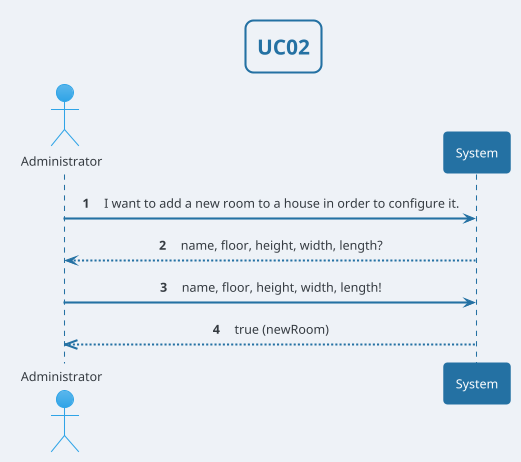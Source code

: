 @startuml
'https://plantuml.com/sequence-diagram


!theme cerulean
skinparam backgroundColor #EEF2F7
skinparam titleBorderRoundCorner 15
skinparam titleBorderThickness 2
skinparam titleBorderColor #2471A3
skinparam titleFontColor #2471A3
skinparam sequenceArrowThickness 2
skinparam defaultTextAlignment center
skinparam sequenceParticipantBorderThickness 2
skinparam sequenceParticipantFontColor white
skinparam sequenceLifeLineBorderColor #2471A3
skinparam sequenceLifeLineBorderThickness 1.5
skinparam sequenceParticipantBackgroundColor #2471A3
skinparam sequenceParticipantBorderColor #2471A3
skinparam ArrowColor #2471A3
skinparam ArrowThickness 2
skinparam sequenceLifeLineBackgroundColor #D0D3D4

title UC02

autonumber

actor Administrator
participant "System" as System

Administrator -> System : I want to add a new room to a house in order to configure it.

System --> Administrator : name, floor, height, width, length?
Administrator -> System : name, floor, height, width, length!
System -->> Administrator : true (newRoom)


@enduml